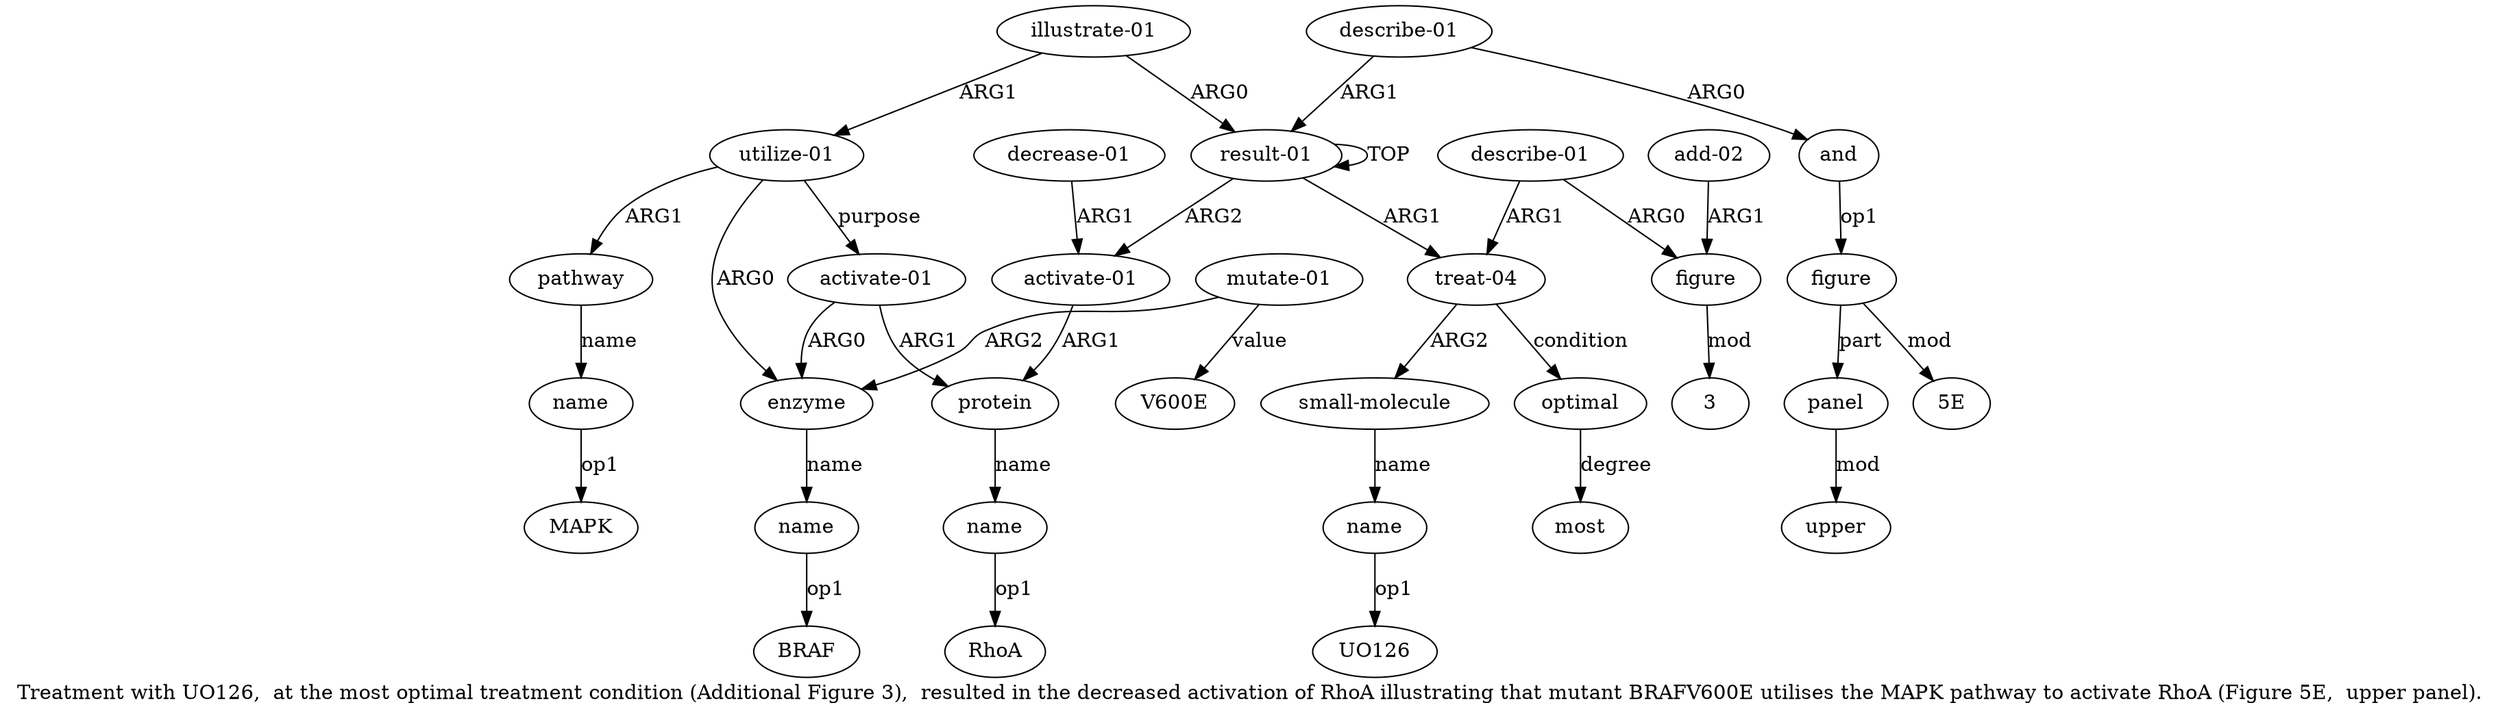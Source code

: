 digraph  {
	graph [label="Treatment with UO126,  at the most optimal treatment condition (Additional Figure 3),  resulted in the decreased activation of RhoA \
illustrating that mutant BRAFV600E utilises the MAPK pathway to activate RhoA (Figure 5E,  upper panel)."];
	node [label="\N"];
	a20	 [color=black,
		gold_ind=20,
		gold_label="activate-01",
		label="activate-01",
		test_ind=20,
		test_label="activate-01"];
	a15	 [color=black,
		gold_ind=15,
		gold_label=enzyme,
		label=enzyme,
		test_ind=15,
		test_label=enzyme];
	a20 -> a15 [key=0,
	color=black,
	gold_label=ARG0,
	label=ARG0,
	test_label=ARG0];
a10 [color=black,
	gold_ind=10,
	gold_label=protein,
	label=protein,
	test_ind=10,
	test_label=protein];
a20 -> a10 [key=0,
color=black,
gold_label=ARG1,
label=ARG1,
test_label=ARG1];
a21 [color=black,
gold_ind=21,
gold_label="describe-01",
label="describe-01",
test_ind=21,
test_label="describe-01"];
a22 [color=black,
gold_ind=22,
gold_label=and,
label=and,
test_ind=22,
test_label=and];
a21 -> a22 [key=0,
color=black,
gold_label=ARG0,
label=ARG0,
test_label=ARG0];
a0 [color=black,
gold_ind=0,
gold_label="result-01",
label="result-01",
test_ind=0,
test_label="result-01"];
a21 -> a0 [key=0,
color=black,
gold_label=ARG1,
label=ARG1,
test_label=ARG1];
a23 [color=black,
gold_ind=23,
gold_label=figure,
label=figure,
test_ind=23,
test_label=figure];
a22 -> a23 [key=0,
color=black,
gold_label=op1,
label=op1,
test_label=op1];
a24 [color=black,
gold_ind=24,
gold_label=panel,
label=panel,
test_ind=24,
test_label=panel];
a23 -> a24 [key=0,
color=black,
gold_label=part,
label=part,
test_label=part];
"a23 5E" [color=black,
gold_ind=-1,
gold_label="5E",
label="5E",
test_ind=-1,
test_label="5E"];
a23 -> "a23 5E" [key=0,
color=black,
gold_label=mod,
label=mod,
test_label=mod];
a25 [color=black,
gold_ind=25,
gold_label=upper,
label=upper,
test_ind=25,
test_label=upper];
a24 -> a25 [key=0,
color=black,
gold_label=mod,
label=mod,
test_label=mod];
"a16 BRAF" [color=black,
gold_ind=-1,
gold_label=BRAF,
label=BRAF,
test_ind=-1,
test_label=BRAF];
"a19 MAPK" [color=black,
gold_ind=-1,
gold_label=MAPK,
label=MAPK,
test_ind=-1,
test_label=MAPK];
"a17 V600E" [color=black,
gold_ind=-1,
gold_label=V600E,
label=V600E,
test_ind=-1,
test_label=V600E];
"a7 3" [color=black,
gold_ind=-1,
gold_label=3,
label=3,
test_ind=-1,
test_label=3];
"a3 UO126" [color=black,
gold_ind=-1,
gold_label=UO126,
label=UO126,
test_ind=-1,
test_label=UO126];
a16 [color=black,
gold_ind=16,
gold_label=name,
label=name,
test_ind=16,
test_label=name];
a15 -> a16 [key=0,
color=black,
gold_label=name,
label=name,
test_label=name];
a14 [color=black,
gold_ind=14,
gold_label="utilize-01",
label="utilize-01",
test_ind=14,
test_label="utilize-01"];
a14 -> a20 [key=0,
color=black,
gold_label=purpose,
label=purpose,
test_label=purpose];
a14 -> a15 [key=0,
color=black,
gold_label=ARG0,
label=ARG0,
test_label=ARG0];
a18 [color=black,
gold_ind=18,
gold_label=pathway,
label=pathway,
test_ind=18,
test_label=pathway];
a14 -> a18 [key=0,
color=black,
gold_label=ARG1,
label=ARG1,
test_label=ARG1];
a17 [color=black,
gold_ind=17,
gold_label="mutate-01",
label="mutate-01",
test_ind=17,
test_label="mutate-01"];
a17 -> "a17 V600E" [key=0,
color=black,
gold_label=value,
label=value,
test_label=value];
a17 -> a15 [key=0,
color=black,
gold_label=ARG2,
label=ARG2,
test_label=ARG2];
a16 -> "a16 BRAF" [key=0,
color=black,
gold_label=op1,
label=op1,
test_label=op1];
a11 [color=black,
gold_ind=11,
gold_label=name,
label=name,
test_ind=11,
test_label=name];
"a11 RhoA" [color=black,
gold_ind=-1,
gold_label=RhoA,
label=RhoA,
test_ind=-1,
test_label=RhoA];
a11 -> "a11 RhoA" [key=0,
color=black,
gold_label=op1,
label=op1,
test_label=op1];
a10 -> a11 [key=0,
color=black,
gold_label=name,
label=name,
test_label=name];
a13 [color=black,
gold_ind=13,
gold_label="illustrate-01",
label="illustrate-01",
test_ind=13,
test_label="illustrate-01"];
a13 -> a14 [key=0,
color=black,
gold_label=ARG1,
label=ARG1,
test_label=ARG1];
a13 -> a0 [key=0,
color=black,
gold_label=ARG0,
label=ARG0,
test_label=ARG0];
a12 [color=black,
gold_ind=12,
gold_label="decrease-01",
label="decrease-01",
test_ind=12,
test_label="decrease-01"];
a9 [color=black,
gold_ind=9,
gold_label="activate-01",
label="activate-01",
test_ind=9,
test_label="activate-01"];
a12 -> a9 [key=0,
color=black,
gold_label=ARG1,
label=ARG1,
test_label=ARG1];
a19 [color=black,
gold_ind=19,
gold_label=name,
label=name,
test_ind=19,
test_label=name];
a19 -> "a19 MAPK" [key=0,
color=black,
gold_label=op1,
label=op1,
test_label=op1];
a18 -> a19 [key=0,
color=black,
gold_label=name,
label=name,
test_label=name];
a1 [color=black,
gold_ind=1,
gold_label="treat-04",
label="treat-04",
test_ind=1,
test_label="treat-04"];
a2 [color=black,
gold_ind=2,
gold_label="small-molecule",
label="small-molecule",
test_ind=2,
test_label="small-molecule"];
a1 -> a2 [key=0,
color=black,
gold_label=ARG2,
label=ARG2,
test_label=ARG2];
a4 [color=black,
gold_ind=4,
gold_label=optimal,
label=optimal,
test_ind=4,
test_label=optimal];
a1 -> a4 [key=0,
color=black,
gold_label=condition,
label=condition,
test_label=condition];
a0 -> a1 [key=0,
color=black,
gold_label=ARG1,
label=ARG1,
test_label=ARG1];
a0 -> a0 [key=0,
color=black,
gold_label=TOP,
label=TOP,
test_label=TOP];
a0 -> a9 [key=0,
color=black,
gold_label=ARG2,
label=ARG2,
test_label=ARG2];
a3 [color=black,
gold_ind=3,
gold_label=name,
label=name,
test_ind=3,
test_label=name];
a3 -> "a3 UO126" [key=0,
color=black,
gold_label=op1,
label=op1,
test_label=op1];
a2 -> a3 [key=0,
color=black,
gold_label=name,
label=name,
test_label=name];
a5 [color=black,
gold_ind=5,
gold_label=most,
label=most,
test_ind=5,
test_label=most];
a4 -> a5 [key=0,
color=black,
gold_label=degree,
label=degree,
test_label=degree];
a7 [color=black,
gold_ind=7,
gold_label=figure,
label=figure,
test_ind=7,
test_label=figure];
a7 -> "a7 3" [key=0,
color=black,
gold_label=mod,
label=mod,
test_label=mod];
a6 [color=black,
gold_ind=6,
gold_label="describe-01",
label="describe-01",
test_ind=6,
test_label="describe-01"];
a6 -> a1 [key=0,
color=black,
gold_label=ARG1,
label=ARG1,
test_label=ARG1];
a6 -> a7 [key=0,
color=black,
gold_label=ARG0,
label=ARG0,
test_label=ARG0];
a9 -> a10 [key=0,
color=black,
gold_label=ARG1,
label=ARG1,
test_label=ARG1];
a8 [color=black,
gold_ind=8,
gold_label="add-02",
label="add-02",
test_ind=8,
test_label="add-02"];
a8 -> a7 [key=0,
color=black,
gold_label=ARG1,
label=ARG1,
test_label=ARG1];
}
